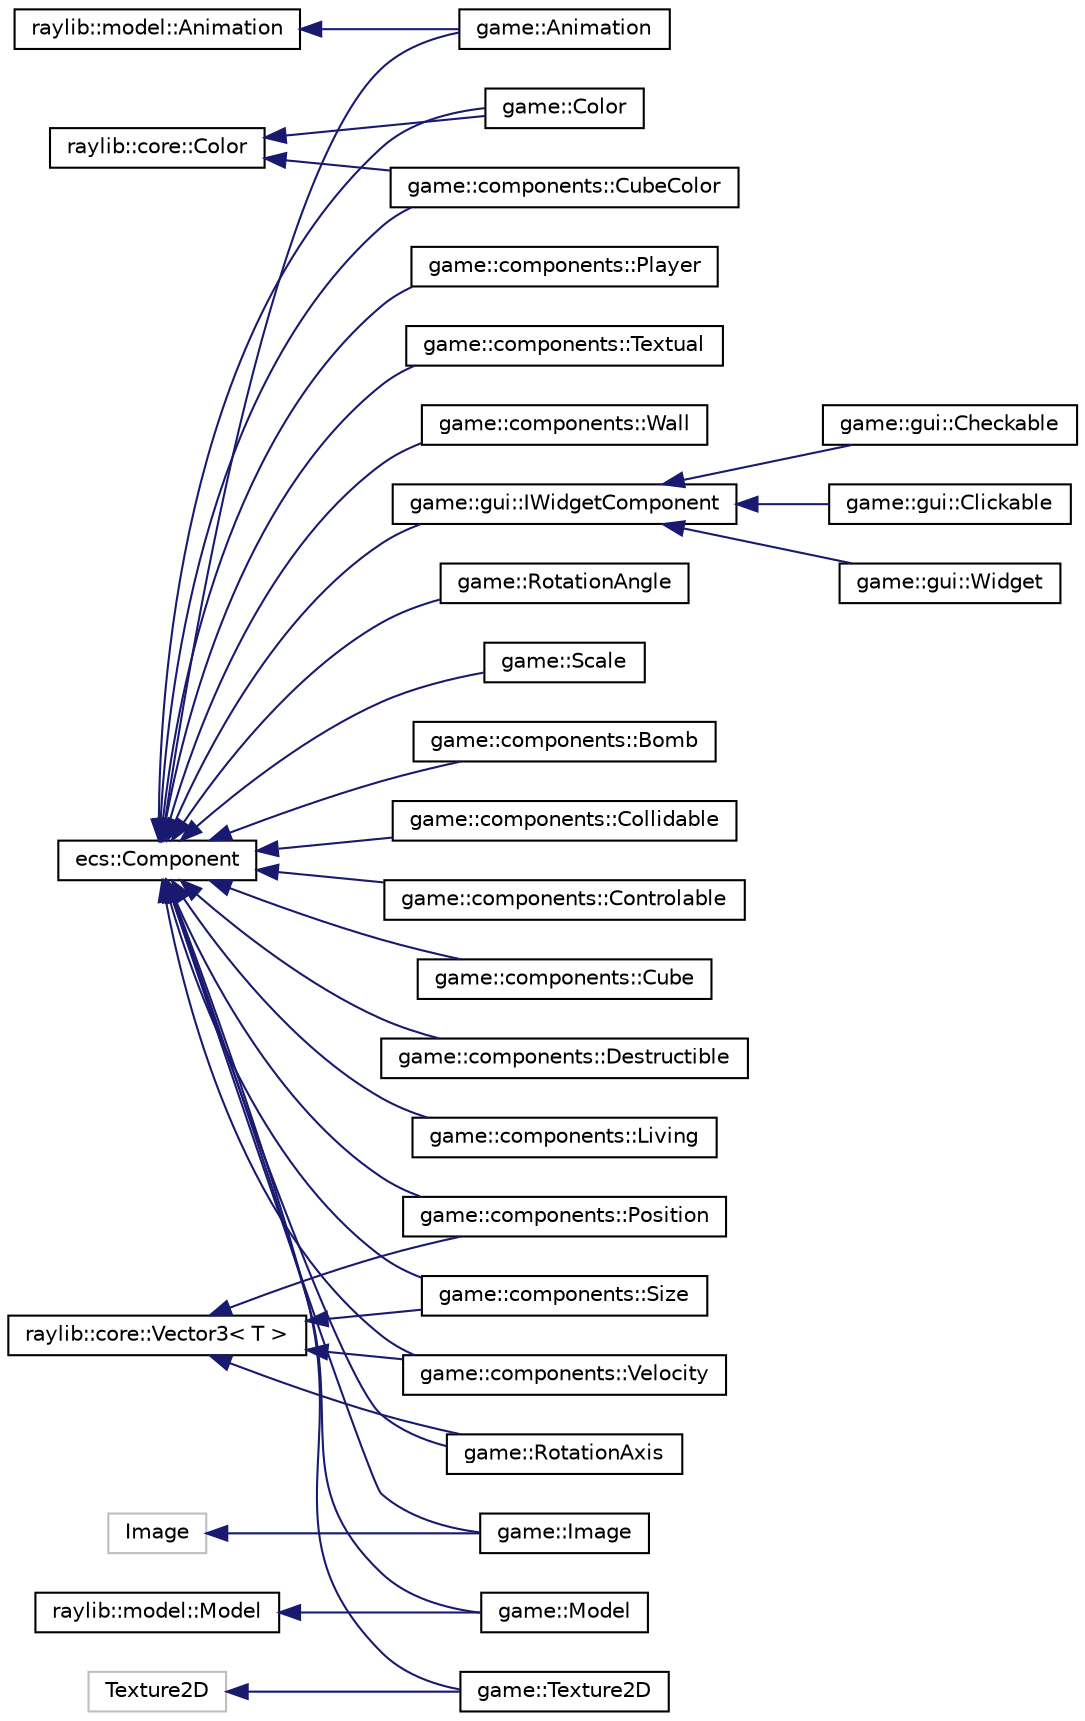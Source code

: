 digraph "Graphical Class Hierarchy"
{
 // LATEX_PDF_SIZE
  edge [fontname="Helvetica",fontsize="10",labelfontname="Helvetica",labelfontsize="10"];
  node [fontname="Helvetica",fontsize="10",shape=record];
  rankdir="LR";
  Node124 [label="raylib::model::Animation",height=0.2,width=0.4,color="black", fillcolor="white", style="filled",URL="$classraylib_1_1model_1_1_animation.html",tooltip="The Animation class."];
  Node124 -> Node91 [dir="back",color="midnightblue",fontsize="10",style="solid",fontname="Helvetica"];
  Node91 [label="game::Animation",height=0.2,width=0.4,color="black", fillcolor="white", style="filled",URL="$structgame_1_1_animation.html",tooltip=" "];
  Node109 [label="raylib::core::Color",height=0.2,width=0.4,color="black", fillcolor="white", style="filled",URL="$structraylib_1_1core_1_1_color.html",tooltip="The Color struct that encapsulates the raylib Color struct."];
  Node109 -> Node92 [dir="back",color="midnightblue",fontsize="10",style="solid",fontname="Helvetica"];
  Node92 [label="game::Color",height=0.2,width=0.4,color="black", fillcolor="white", style="filled",URL="$structgame_1_1_color.html",tooltip=" "];
  Node109 -> Node97 [dir="back",color="midnightblue",fontsize="10",style="solid",fontname="Helvetica"];
  Node97 [label="game::components::CubeColor",height=0.2,width=0.4,color="black", fillcolor="white", style="filled",URL="$structgame_1_1components_1_1_cube_color.html",tooltip="Cube color component."];
  Node90 [label="ecs::Component",height=0.2,width=0.4,color="black", fillcolor="white", style="filled",URL="$classecs_1_1_component.html",tooltip="The base component type, all components must inherit from Component."];
  Node90 -> Node91 [dir="back",color="midnightblue",fontsize="10",style="solid",fontname="Helvetica"];
  Node90 -> Node92 [dir="back",color="midnightblue",fontsize="10",style="solid",fontname="Helvetica"];
  Node90 -> Node93 [dir="back",color="midnightblue",fontsize="10",style="solid",fontname="Helvetica"];
  Node93 [label="game::components::Bomb",height=0.2,width=0.4,color="black", fillcolor="white", style="filled",URL="$structgame_1_1components_1_1_bomb.html",tooltip="Bomb component."];
  Node90 -> Node94 [dir="back",color="midnightblue",fontsize="10",style="solid",fontname="Helvetica"];
  Node94 [label="game::components::Collidable",height=0.2,width=0.4,color="black", fillcolor="white", style="filled",URL="$structgame_1_1components_1_1_collidable.html",tooltip="Collidable marker."];
  Node90 -> Node95 [dir="back",color="midnightblue",fontsize="10",style="solid",fontname="Helvetica"];
  Node95 [label="game::components::Controlable",height=0.2,width=0.4,color="black", fillcolor="white", style="filled",URL="$structgame_1_1components_1_1_controlable.html",tooltip="Controlable entity, may be a widget or a player."];
  Node90 -> Node96 [dir="back",color="midnightblue",fontsize="10",style="solid",fontname="Helvetica"];
  Node96 [label="game::components::Cube",height=0.2,width=0.4,color="black", fillcolor="white", style="filled",URL="$structgame_1_1components_1_1_cube.html",tooltip="Cube component."];
  Node90 -> Node97 [dir="back",color="midnightblue",fontsize="10",style="solid",fontname="Helvetica"];
  Node90 -> Node98 [dir="back",color="midnightblue",fontsize="10",style="solid",fontname="Helvetica"];
  Node98 [label="game::components::Destructible",height=0.2,width=0.4,color="black", fillcolor="white", style="filled",URL="$structgame_1_1components_1_1_destructible.html",tooltip="Destructible component."];
  Node90 -> Node99 [dir="back",color="midnightblue",fontsize="10",style="solid",fontname="Helvetica"];
  Node99 [label="game::components::Living",height=0.2,width=0.4,color="black", fillcolor="white", style="filled",URL="$structgame_1_1components_1_1_living.html",tooltip="Living component."];
  Node90 -> Node100 [dir="back",color="midnightblue",fontsize="10",style="solid",fontname="Helvetica"];
  Node100 [label="game::components::Player",height=0.2,width=0.4,color="black", fillcolor="white", style="filled",URL="$structgame_1_1components_1_1_player.html",tooltip="Player marker."];
  Node90 -> Node1 [dir="back",color="midnightblue",fontsize="10",style="solid",fontname="Helvetica"];
  Node1 [label="game::components::Position",height=0.2,width=0.4,color="black", fillcolor="white", style="filled",URL="$structgame_1_1components_1_1_position.html",tooltip=" "];
  Node90 -> Node2 [dir="back",color="midnightblue",fontsize="10",style="solid",fontname="Helvetica"];
  Node2 [label="game::components::Size",height=0.2,width=0.4,color="black", fillcolor="white", style="filled",URL="$structgame_1_1components_1_1_size.html",tooltip=" "];
  Node90 -> Node101 [dir="back",color="midnightblue",fontsize="10",style="solid",fontname="Helvetica"];
  Node101 [label="game::components::Textual",height=0.2,width=0.4,color="black", fillcolor="white", style="filled",URL="$structgame_1_1components_1_1_textual.html",tooltip="Textual element."];
  Node90 -> Node3 [dir="back",color="midnightblue",fontsize="10",style="solid",fontname="Helvetica"];
  Node3 [label="game::components::Velocity",height=0.2,width=0.4,color="black", fillcolor="white", style="filled",URL="$structgame_1_1components_1_1_velocity.html",tooltip="Velocity component."];
  Node90 -> Node102 [dir="back",color="midnightblue",fontsize="10",style="solid",fontname="Helvetica"];
  Node102 [label="game::components::Wall",height=0.2,width=0.4,color="black", fillcolor="white", style="filled",URL="$structgame_1_1components_1_1_wall.html",tooltip="Wall marker."];
  Node90 -> Node103 [dir="back",color="midnightblue",fontsize="10",style="solid",fontname="Helvetica"];
  Node103 [label="game::gui::IWidgetComponent",height=0.2,width=0.4,color="black", fillcolor="white", style="filled",URL="$classgame_1_1gui_1_1_i_widget_component.html",tooltip="Base class for all widgets components."];
  Node103 -> Node104 [dir="back",color="midnightblue",fontsize="10",style="solid",fontname="Helvetica"];
  Node104 [label="game::gui::Checkable",height=0.2,width=0.4,color="black", fillcolor="white", style="filled",URL="$structgame_1_1gui_1_1_checkable.html",tooltip="Checkable component, used for checkbox widgets."];
  Node103 -> Node105 [dir="back",color="midnightblue",fontsize="10",style="solid",fontname="Helvetica"];
  Node105 [label="game::gui::Clickable",height=0.2,width=0.4,color="black", fillcolor="white", style="filled",URL="$structgame_1_1gui_1_1_clickable.html",tooltip="Clickable component."];
  Node103 -> Node106 [dir="back",color="midnightblue",fontsize="10",style="solid",fontname="Helvetica"];
  Node106 [label="game::gui::Widget",height=0.2,width=0.4,color="black", fillcolor="white", style="filled",URL="$structgame_1_1gui_1_1_widget.html",tooltip="Widget component."];
  Node90 -> Node78 [dir="back",color="midnightblue",fontsize="10",style="solid",fontname="Helvetica"];
  Node78 [label="game::Image",height=0.2,width=0.4,color="black", fillcolor="white", style="filled",URL="$structgame_1_1_image.html",tooltip=" "];
  Node90 -> Node52 [dir="back",color="midnightblue",fontsize="10",style="solid",fontname="Helvetica"];
  Node52 [label="game::Model",height=0.2,width=0.4,color="black", fillcolor="white", style="filled",URL="$structgame_1_1_model.html",tooltip=" "];
  Node90 -> Node107 [dir="back",color="midnightblue",fontsize="10",style="solid",fontname="Helvetica"];
  Node107 [label="game::RotationAngle",height=0.2,width=0.4,color="black", fillcolor="white", style="filled",URL="$structgame_1_1_rotation_angle.html",tooltip=" "];
  Node90 -> Node4 [dir="back",color="midnightblue",fontsize="10",style="solid",fontname="Helvetica"];
  Node4 [label="game::RotationAxis",height=0.2,width=0.4,color="black", fillcolor="white", style="filled",URL="$structgame_1_1_rotation_axis.html",tooltip=" "];
  Node90 -> Node108 [dir="back",color="midnightblue",fontsize="10",style="solid",fontname="Helvetica"];
  Node108 [label="game::Scale",height=0.2,width=0.4,color="black", fillcolor="white", style="filled",URL="$structgame_1_1_scale.html",tooltip=" "];
  Node90 -> Node11 [dir="back",color="midnightblue",fontsize="10",style="solid",fontname="Helvetica"];
  Node11 [label="game::Texture2D",height=0.2,width=0.4,color="black", fillcolor="white", style="filled",URL="$structgame_1_1_texture2_d.html",tooltip=" "];
  Node77 [label="Image",height=0.2,width=0.4,color="grey75", fillcolor="white", style="filled",tooltip=" "];
  Node77 -> Node78 [dir="back",color="midnightblue",fontsize="10",style="solid",fontname="Helvetica"];
  Node51 [label="raylib::model::Model",height=0.2,width=0.4,color="black", fillcolor="white", style="filled",URL="$classraylib_1_1model_1_1_model.html",tooltip="The Model class ; it shouldn't be created multiple times for the same file."];
  Node51 -> Node52 [dir="back",color="midnightblue",fontsize="10",style="solid",fontname="Helvetica"];
  Node10 [label="Texture2D",height=0.2,width=0.4,color="grey75", fillcolor="white", style="filled",tooltip=" "];
  Node10 -> Node11 [dir="back",color="midnightblue",fontsize="10",style="solid",fontname="Helvetica"];
  Node0 [label="raylib::core::Vector3\< T \>",height=0.2,width=0.4,color="black", fillcolor="white", style="filled",URL="$structraylib_1_1core_1_1_vector3.html",tooltip="The Vector3 struct (compatible with the raylib Vector3)"];
  Node0 -> Node1 [dir="back",color="midnightblue",fontsize="10",style="solid",fontname="Helvetica"];
  Node0 -> Node2 [dir="back",color="midnightblue",fontsize="10",style="solid",fontname="Helvetica"];
  Node0 -> Node3 [dir="back",color="midnightblue",fontsize="10",style="solid",fontname="Helvetica"];
  Node0 -> Node4 [dir="back",color="midnightblue",fontsize="10",style="solid",fontname="Helvetica"];
}
